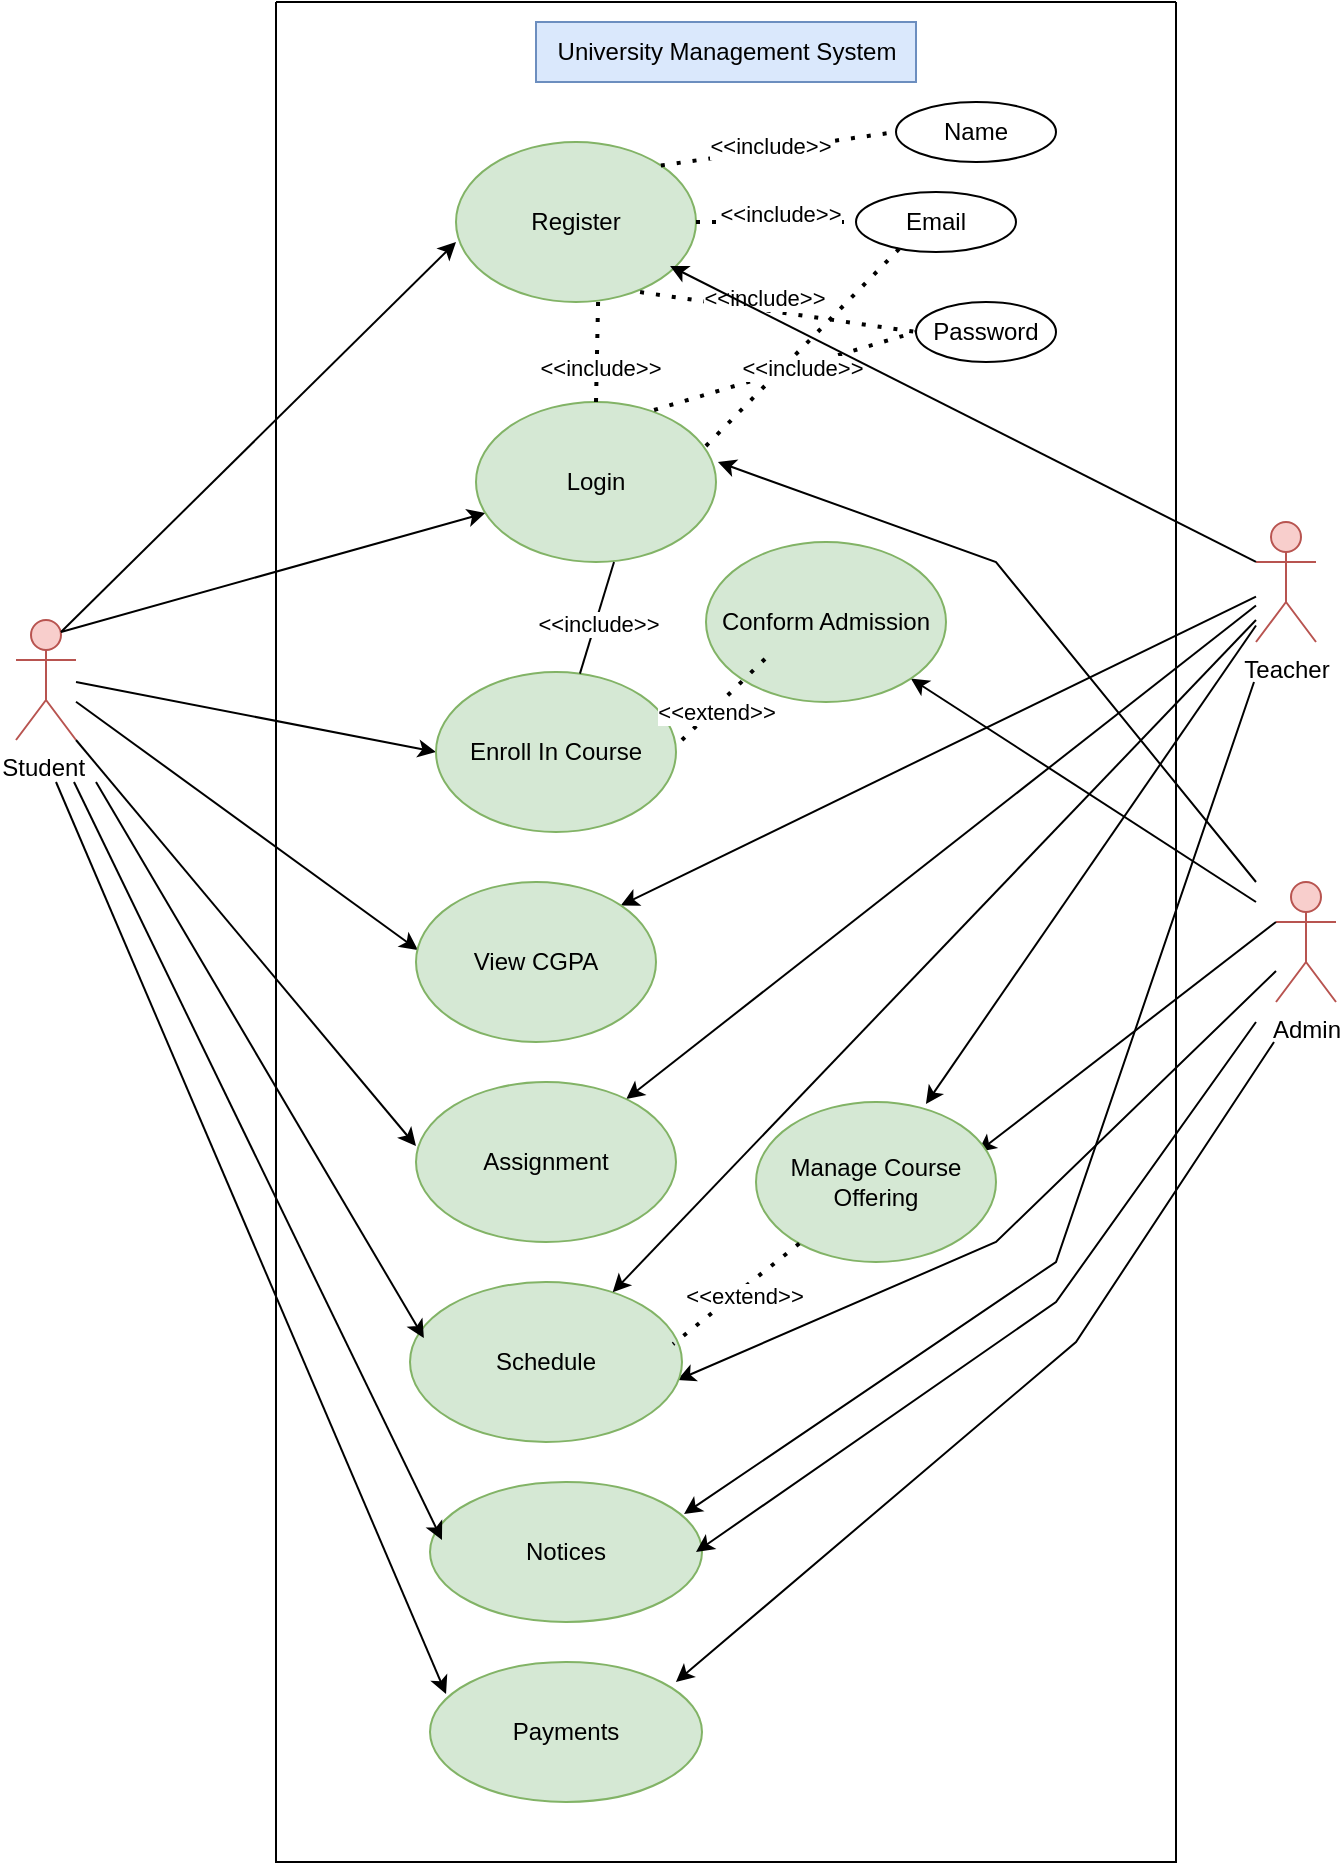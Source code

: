 <mxfile version="28.2.5">
  <diagram name="Page-1" id="WkmCF3qHeG0CS-kY77sy">
    <mxGraphModel dx="1418" dy="756" grid="1" gridSize="10" guides="1" tooltips="1" connect="1" arrows="1" fold="1" page="1" pageScale="1" pageWidth="850" pageHeight="1100" math="0" shadow="0">
      <root>
        <mxCell id="0" />
        <mxCell id="1" parent="0" />
        <mxCell id="OdarBgm-0r-HXXa6CosQ-1" value="Student&amp;nbsp;" style="shape=umlActor;verticalLabelPosition=bottom;verticalAlign=top;html=1;outlineConnect=0;fillColor=#f8cecc;strokeColor=#b85450;" parent="1" vertex="1">
          <mxGeometry x="80" y="439" width="30" height="60" as="geometry" />
        </mxCell>
        <mxCell id="OdarBgm-0r-HXXa6CosQ-12" value="Teacher" style="shape=umlActor;verticalLabelPosition=bottom;verticalAlign=top;html=1;outlineConnect=0;fillColor=#f8cecc;strokeColor=#b85450;" parent="1" vertex="1">
          <mxGeometry x="700" y="390" width="30" height="60" as="geometry" />
        </mxCell>
        <mxCell id="OdarBgm-0r-HXXa6CosQ-13" value="Admin" style="shape=umlActor;verticalLabelPosition=bottom;verticalAlign=top;html=1;outlineConnect=0;fillColor=#f8cecc;strokeColor=#b85450;" parent="1" vertex="1">
          <mxGeometry x="710" y="570" width="30" height="60" as="geometry" />
        </mxCell>
        <mxCell id="OdarBgm-0r-HXXa6CosQ-15" value="" style="endArrow=classic;html=1;rounded=0;entryX=0;entryY=0.625;entryDx=0;entryDy=0;entryPerimeter=0;exitX=0.75;exitY=0.1;exitDx=0;exitDy=0;exitPerimeter=0;" parent="1" source="OdarBgm-0r-HXXa6CosQ-1" target="OdarBgm-0r-HXXa6CosQ-7" edge="1">
          <mxGeometry width="50" height="50" relative="1" as="geometry">
            <mxPoint x="100" y="429" as="sourcePoint" />
            <mxPoint x="150" y="379" as="targetPoint" />
          </mxGeometry>
        </mxCell>
        <mxCell id="OdarBgm-0r-HXXa6CosQ-16" value="" style="endArrow=classic;html=1;rounded=0;exitX=0.75;exitY=0.1;exitDx=0;exitDy=0;exitPerimeter=0;" parent="1" source="OdarBgm-0r-HXXa6CosQ-1" target="OdarBgm-0r-HXXa6CosQ-8" edge="1">
          <mxGeometry width="50" height="50" relative="1" as="geometry">
            <mxPoint x="90" y="440" as="sourcePoint" />
            <mxPoint x="140" y="390" as="targetPoint" />
          </mxGeometry>
        </mxCell>
        <mxCell id="OdarBgm-0r-HXXa6CosQ-17" value="" style="endArrow=classic;html=1;rounded=0;entryX=0;entryY=0.5;entryDx=0;entryDy=0;" parent="1" target="OdarBgm-0r-HXXa6CosQ-9" edge="1">
          <mxGeometry width="50" height="50" relative="1" as="geometry">
            <mxPoint x="110" y="470" as="sourcePoint" />
            <mxPoint x="160" y="400" as="targetPoint" />
          </mxGeometry>
        </mxCell>
        <mxCell id="OdarBgm-0r-HXXa6CosQ-20" value="" style="endArrow=classic;html=1;rounded=0;entryX=1;entryY=1;entryDx=0;entryDy=0;" parent="1" target="OdarBgm-0r-HXXa6CosQ-14" edge="1">
          <mxGeometry width="50" height="50" relative="1" as="geometry">
            <mxPoint x="700" y="580" as="sourcePoint" />
            <mxPoint x="450" y="520" as="targetPoint" />
          </mxGeometry>
        </mxCell>
        <mxCell id="OdarBgm-0r-HXXa6CosQ-21" value="" style="endArrow=classic;html=1;rounded=0;entryX=0.008;entryY=0.425;entryDx=0;entryDy=0;entryPerimeter=0;" parent="1" source="OdarBgm-0r-HXXa6CosQ-1" target="OdarBgm-0r-HXXa6CosQ-10" edge="1">
          <mxGeometry width="50" height="50" relative="1" as="geometry">
            <mxPoint x="130" y="520" as="sourcePoint" />
            <mxPoint x="180" y="470" as="targetPoint" />
          </mxGeometry>
        </mxCell>
        <mxCell id="OdarBgm-0r-HXXa6CosQ-23" value="" style="endArrow=classic;html=1;rounded=0;exitX=0;exitY=0.333;exitDx=0;exitDy=0;exitPerimeter=0;entryX=0.925;entryY=0.313;entryDx=0;entryDy=0;entryPerimeter=0;" parent="1" source="OdarBgm-0r-HXXa6CosQ-13" target="OdarBgm-0r-HXXa6CosQ-19" edge="1">
          <mxGeometry width="50" height="50" relative="1" as="geometry">
            <mxPoint x="620" y="630" as="sourcePoint" />
            <mxPoint x="670" y="580" as="targetPoint" />
          </mxGeometry>
        </mxCell>
        <mxCell id="OdarBgm-0r-HXXa6CosQ-24" value="" style="endArrow=classic;html=1;rounded=0;" parent="1" source="OdarBgm-0r-HXXa6CosQ-12" target="OdarBgm-0r-HXXa6CosQ-18" edge="1">
          <mxGeometry width="50" height="50" relative="1" as="geometry">
            <mxPoint x="630" y="590" as="sourcePoint" />
            <mxPoint x="680" y="540" as="targetPoint" />
          </mxGeometry>
        </mxCell>
        <mxCell id="OdarBgm-0r-HXXa6CosQ-25" value="" style="endArrow=classic;html=1;rounded=0;entryX=1;entryY=0;entryDx=0;entryDy=0;" parent="1" source="OdarBgm-0r-HXXa6CosQ-12" target="OdarBgm-0r-HXXa6CosQ-10" edge="1">
          <mxGeometry width="50" height="50" relative="1" as="geometry">
            <mxPoint x="400" y="570" as="sourcePoint" />
            <mxPoint x="450" y="520" as="targetPoint" />
          </mxGeometry>
        </mxCell>
        <mxCell id="OdarBgm-0r-HXXa6CosQ-26" value="" style="endArrow=classic;html=1;rounded=0;entryX=0.708;entryY=0.013;entryDx=0;entryDy=0;entryPerimeter=0;" parent="1" source="OdarBgm-0r-HXXa6CosQ-12" target="OdarBgm-0r-HXXa6CosQ-19" edge="1">
          <mxGeometry width="50" height="50" relative="1" as="geometry">
            <mxPoint x="400" y="570" as="sourcePoint" />
            <mxPoint x="450" y="520" as="targetPoint" />
          </mxGeometry>
        </mxCell>
        <mxCell id="OdarBgm-0r-HXXa6CosQ-34" value="" style="endArrow=classic;html=1;rounded=0;entryX=0.983;entryY=0.613;entryDx=0;entryDy=0;entryPerimeter=0;" parent="1" source="OdarBgm-0r-HXXa6CosQ-13" target="OdarBgm-0r-HXXa6CosQ-11" edge="1">
          <mxGeometry width="50" height="50" relative="1" as="geometry">
            <mxPoint x="400" y="560" as="sourcePoint" />
            <mxPoint x="450" y="510" as="targetPoint" />
            <Array as="points">
              <mxPoint x="570" y="750" />
            </Array>
          </mxGeometry>
        </mxCell>
        <mxCell id="MxYzHB212wpD6Os3Jw8_-1" value="" style="swimlane;startSize=0;" parent="1" vertex="1">
          <mxGeometry x="210" y="130" width="450" height="930" as="geometry" />
        </mxCell>
        <mxCell id="MxYzHB212wpD6Os3Jw8_-2" value="University Management System" style="text;html=1;align=center;verticalAlign=middle;resizable=0;points=[];autosize=1;strokeColor=#6c8ebf;fillColor=#dae8fc;" parent="MxYzHB212wpD6Os3Jw8_-1" vertex="1">
          <mxGeometry x="130" y="10" width="190" height="30" as="geometry" />
        </mxCell>
        <mxCell id="c8-u5L4ce5IkERcCqqYu-1" value="Name" style="ellipse;whiteSpace=wrap;html=1;" parent="MxYzHB212wpD6Os3Jw8_-1" vertex="1">
          <mxGeometry x="310" y="50" width="80" height="30" as="geometry" />
        </mxCell>
        <mxCell id="OdarBgm-0r-HXXa6CosQ-18" value="Assignment" style="ellipse;whiteSpace=wrap;html=1;fillColor=#d5e8d4;strokeColor=#82b366;" parent="MxYzHB212wpD6Os3Jw8_-1" vertex="1">
          <mxGeometry x="70" y="540" width="130" height="80" as="geometry" />
        </mxCell>
        <mxCell id="OdarBgm-0r-HXXa6CosQ-11" value="Schedule" style="ellipse;whiteSpace=wrap;html=1;fillColor=#d5e8d4;strokeColor=#82b366;" parent="MxYzHB212wpD6Os3Jw8_-1" vertex="1">
          <mxGeometry x="67" y="640" width="136" height="80" as="geometry" />
        </mxCell>
        <mxCell id="OdarBgm-0r-HXXa6CosQ-19" value="Manage Course Offering" style="ellipse;whiteSpace=wrap;html=1;fillColor=#d5e8d4;strokeColor=#82b366;" parent="MxYzHB212wpD6Os3Jw8_-1" vertex="1">
          <mxGeometry x="240" y="550" width="120" height="80" as="geometry" />
        </mxCell>
        <mxCell id="OdarBgm-0r-HXXa6CosQ-22" value="" style="endArrow=none;dashed=1;html=1;dashPattern=1 3;strokeWidth=2;rounded=0;entryX=0.967;entryY=0.388;entryDx=0;entryDy=0;entryPerimeter=0;" parent="MxYzHB212wpD6Os3Jw8_-1" source="OdarBgm-0r-HXXa6CosQ-19" target="OdarBgm-0r-HXXa6CosQ-11" edge="1">
          <mxGeometry width="50" height="50" relative="1" as="geometry">
            <mxPoint x="300" y="550" as="sourcePoint" />
            <mxPoint x="101" y="699" as="targetPoint" />
            <Array as="points" />
          </mxGeometry>
        </mxCell>
        <mxCell id="OdarBgm-0r-HXXa6CosQ-29" value="&amp;lt;&amp;lt;extend&amp;gt;&amp;gt;" style="edgeLabel;html=1;align=center;verticalAlign=middle;resizable=0;points=[];" parent="OdarBgm-0r-HXXa6CosQ-22" vertex="1" connectable="0">
          <mxGeometry x="-0.049" y="3" relative="1" as="geometry">
            <mxPoint as="offset" />
          </mxGeometry>
        </mxCell>
        <mxCell id="OdarBgm-0r-HXXa6CosQ-10" value="View CGPA" style="ellipse;whiteSpace=wrap;html=1;fillColor=#d5e8d4;strokeColor=#82b366;" parent="MxYzHB212wpD6Os3Jw8_-1" vertex="1">
          <mxGeometry x="70" y="440" width="120" height="80" as="geometry" />
        </mxCell>
        <mxCell id="OdarBgm-0r-HXXa6CosQ-9" value="Enroll In Course" style="ellipse;whiteSpace=wrap;html=1;fillColor=#d5e8d4;strokeColor=#82b366;" parent="MxYzHB212wpD6Os3Jw8_-1" vertex="1">
          <mxGeometry x="80" y="335" width="120" height="80" as="geometry" />
        </mxCell>
        <mxCell id="OdarBgm-0r-HXXa6CosQ-14" value="Conform Admission" style="ellipse;whiteSpace=wrap;html=1;fillColor=#d5e8d4;strokeColor=#82b366;" parent="MxYzHB212wpD6Os3Jw8_-1" vertex="1">
          <mxGeometry x="215" y="270" width="120" height="80" as="geometry" />
        </mxCell>
        <mxCell id="OdarBgm-0r-HXXa6CosQ-8" value="Login" style="ellipse;whiteSpace=wrap;html=1;fillColor=#d5e8d4;strokeColor=#82b366;" parent="MxYzHB212wpD6Os3Jw8_-1" vertex="1">
          <mxGeometry x="100" y="200" width="120" height="80" as="geometry" />
        </mxCell>
        <mxCell id="OdarBgm-0r-HXXa6CosQ-30" value="" style="endArrow=none;html=1;rounded=0;entryX=0.575;entryY=1;entryDx=0;entryDy=0;entryPerimeter=0;" parent="MxYzHB212wpD6Os3Jw8_-1" source="OdarBgm-0r-HXXa6CosQ-9" target="OdarBgm-0r-HXXa6CosQ-8" edge="1">
          <mxGeometry width="50" height="50" relative="1" as="geometry">
            <mxPoint x="200" y="430" as="sourcePoint" />
            <mxPoint x="250" y="380" as="targetPoint" />
          </mxGeometry>
        </mxCell>
        <mxCell id="OdarBgm-0r-HXXa6CosQ-31" value="&amp;lt;&amp;lt;include&amp;gt;&amp;gt;" style="edgeLabel;html=1;align=center;verticalAlign=middle;resizable=0;points=[];" parent="OdarBgm-0r-HXXa6CosQ-30" vertex="1" connectable="0">
          <mxGeometry x="-0.113" y="-1" relative="1" as="geometry">
            <mxPoint as="offset" />
          </mxGeometry>
        </mxCell>
        <mxCell id="OdarBgm-0r-HXXa6CosQ-7" value="Register" style="ellipse;whiteSpace=wrap;html=1;fillColor=#d5e8d4;strokeColor=#82b366;" parent="MxYzHB212wpD6Os3Jw8_-1" vertex="1">
          <mxGeometry x="90" y="70" width="120" height="80" as="geometry" />
        </mxCell>
        <mxCell id="OdarBgm-0r-HXXa6CosQ-32" value="" style="endArrow=none;dashed=1;html=1;dashPattern=1 3;strokeWidth=2;rounded=0;entryX=0.592;entryY=1;entryDx=0;entryDy=0;exitX=0.5;exitY=0;exitDx=0;exitDy=0;entryPerimeter=0;" parent="MxYzHB212wpD6Os3Jw8_-1" source="OdarBgm-0r-HXXa6CosQ-8" target="OdarBgm-0r-HXXa6CosQ-7" edge="1">
          <mxGeometry width="50" height="50" relative="1" as="geometry">
            <mxPoint x="200" y="430" as="sourcePoint" />
            <mxPoint x="250" y="380" as="targetPoint" />
          </mxGeometry>
        </mxCell>
        <mxCell id="OdarBgm-0r-HXXa6CosQ-33" value="&amp;lt;&amp;lt;include&amp;gt;&amp;gt;" style="edgeLabel;html=1;align=center;verticalAlign=middle;resizable=0;points=[];" parent="OdarBgm-0r-HXXa6CosQ-32" vertex="1" connectable="0">
          <mxGeometry x="-0.291" y="-1" relative="1" as="geometry">
            <mxPoint as="offset" />
          </mxGeometry>
        </mxCell>
        <mxCell id="c8-u5L4ce5IkERcCqqYu-6" value="Email" style="ellipse;whiteSpace=wrap;html=1;" parent="MxYzHB212wpD6Os3Jw8_-1" vertex="1">
          <mxGeometry x="290" y="95" width="80" height="30" as="geometry" />
        </mxCell>
        <mxCell id="c8-u5L4ce5IkERcCqqYu-8" value="Password" style="ellipse;whiteSpace=wrap;html=1;" parent="MxYzHB212wpD6Os3Jw8_-1" vertex="1">
          <mxGeometry x="320" y="150" width="70" height="30" as="geometry" />
        </mxCell>
        <mxCell id="c8-u5L4ce5IkERcCqqYu-10" value="" style="endArrow=none;dashed=1;html=1;dashPattern=1 3;strokeWidth=2;rounded=0;entryX=0;entryY=0.5;entryDx=0;entryDy=0;exitX=1;exitY=0;exitDx=0;exitDy=0;" parent="MxYzHB212wpD6Os3Jw8_-1" source="OdarBgm-0r-HXXa6CosQ-7" target="c8-u5L4ce5IkERcCqqYu-1" edge="1">
          <mxGeometry width="50" height="50" relative="1" as="geometry">
            <mxPoint x="220" y="150" as="sourcePoint" />
            <mxPoint x="221" y="100" as="targetPoint" />
          </mxGeometry>
        </mxCell>
        <mxCell id="c8-u5L4ce5IkERcCqqYu-11" value="&amp;lt;&amp;lt;include&amp;gt;&amp;gt;" style="edgeLabel;html=1;align=center;verticalAlign=middle;resizable=0;points=[];" parent="c8-u5L4ce5IkERcCqqYu-10" vertex="1" connectable="0">
          <mxGeometry x="-0.291" y="-1" relative="1" as="geometry">
            <mxPoint x="13" y="-5" as="offset" />
          </mxGeometry>
        </mxCell>
        <mxCell id="c8-u5L4ce5IkERcCqqYu-13" value="" style="endArrow=none;dashed=1;html=1;dashPattern=1 3;strokeWidth=2;rounded=0;entryX=0;entryY=0.5;entryDx=0;entryDy=0;exitX=1;exitY=0.5;exitDx=0;exitDy=0;exitPerimeter=0;" parent="MxYzHB212wpD6Os3Jw8_-1" source="OdarBgm-0r-HXXa6CosQ-7" target="c8-u5L4ce5IkERcCqqYu-6" edge="1">
          <mxGeometry width="50" height="50" relative="1" as="geometry">
            <mxPoint x="167" y="132" as="sourcePoint" />
            <mxPoint x="265" y="125" as="targetPoint" />
          </mxGeometry>
        </mxCell>
        <mxCell id="c8-u5L4ce5IkERcCqqYu-14" value="&amp;lt;&amp;lt;include&amp;gt;&amp;gt;" style="edgeLabel;html=1;align=center;verticalAlign=middle;resizable=0;points=[];" parent="c8-u5L4ce5IkERcCqqYu-13" vertex="1" connectable="0">
          <mxGeometry x="-0.291" y="-1" relative="1" as="geometry">
            <mxPoint x="13" y="-5" as="offset" />
          </mxGeometry>
        </mxCell>
        <mxCell id="c8-u5L4ce5IkERcCqqYu-18" value="" style="endArrow=none;dashed=1;html=1;dashPattern=1 3;strokeWidth=2;rounded=0;entryX=0;entryY=0.5;entryDx=0;entryDy=0;exitX=0.767;exitY=0.938;exitDx=0;exitDy=0;exitPerimeter=0;" parent="MxYzHB212wpD6Os3Jw8_-1" source="OdarBgm-0r-HXXa6CosQ-7" target="c8-u5L4ce5IkERcCqqYu-8" edge="1">
          <mxGeometry width="50" height="50" relative="1" as="geometry">
            <mxPoint x="240" y="220" as="sourcePoint" />
            <mxPoint x="310" y="220" as="targetPoint" />
          </mxGeometry>
        </mxCell>
        <mxCell id="c8-u5L4ce5IkERcCqqYu-19" value="&amp;lt;&amp;lt;include&amp;gt;&amp;gt;" style="edgeLabel;html=1;align=center;verticalAlign=middle;resizable=0;points=[];" parent="c8-u5L4ce5IkERcCqqYu-18" vertex="1" connectable="0">
          <mxGeometry x="-0.291" y="-1" relative="1" as="geometry">
            <mxPoint x="13" y="-5" as="offset" />
          </mxGeometry>
        </mxCell>
        <mxCell id="c8-u5L4ce5IkERcCqqYu-23" value="" style="endArrow=none;dashed=1;html=1;dashPattern=1 3;strokeWidth=2;rounded=0;entryX=0;entryY=0.5;entryDx=0;entryDy=0;exitX=0.742;exitY=0.05;exitDx=0;exitDy=0;exitPerimeter=0;" parent="MxYzHB212wpD6Os3Jw8_-1" source="OdarBgm-0r-HXXa6CosQ-8" target="c8-u5L4ce5IkERcCqqYu-8" edge="1">
          <mxGeometry width="50" height="50" relative="1" as="geometry">
            <mxPoint x="210" y="200" as="sourcePoint" />
            <mxPoint x="280" y="200" as="targetPoint" />
          </mxGeometry>
        </mxCell>
        <mxCell id="c8-u5L4ce5IkERcCqqYu-25" value="" style="endArrow=none;dashed=1;html=1;dashPattern=1 3;strokeWidth=2;rounded=0;entryX=0.275;entryY=0.933;entryDx=0;entryDy=0;exitX=0.958;exitY=0.275;exitDx=0;exitDy=0;exitPerimeter=0;entryPerimeter=0;" parent="MxYzHB212wpD6Os3Jw8_-1" source="OdarBgm-0r-HXXa6CosQ-8" target="c8-u5L4ce5IkERcCqqYu-6" edge="1">
          <mxGeometry width="50" height="50" relative="1" as="geometry">
            <mxPoint x="220" y="210" as="sourcePoint" />
            <mxPoint x="300" y="226.99" as="targetPoint" />
          </mxGeometry>
        </mxCell>
        <mxCell id="c8-u5L4ce5IkERcCqqYu-26" value="&amp;lt;&amp;lt;include&amp;gt;&amp;gt;" style="edgeLabel;html=1;align=center;verticalAlign=middle;resizable=0;points=[];" parent="c8-u5L4ce5IkERcCqqYu-25" vertex="1" connectable="0">
          <mxGeometry x="-0.291" y="-1" relative="1" as="geometry">
            <mxPoint x="13" y="-5" as="offset" />
          </mxGeometry>
        </mxCell>
        <mxCell id="A6T2rX2QcbGxJiDte5bN-5" value="" style="endArrow=none;dashed=1;html=1;dashPattern=1 3;strokeWidth=2;rounded=0;entryX=0.2;entryY=0.963;entryDx=0;entryDy=0;exitX=0.958;exitY=0.688;exitDx=0;exitDy=0;entryPerimeter=0;exitPerimeter=0;" parent="MxYzHB212wpD6Os3Jw8_-1" edge="1">
          <mxGeometry width="50" height="50" relative="1" as="geometry">
            <mxPoint x="202.98" y="369.0" as="sourcePoint" />
            <mxPoint x="247.02" y="326.0" as="targetPoint" />
          </mxGeometry>
        </mxCell>
        <mxCell id="A6T2rX2QcbGxJiDte5bN-6" value="&amp;lt;&amp;lt;extend&amp;gt;&amp;gt;" style="edgeLabel;html=1;align=center;verticalAlign=middle;resizable=0;points=[];" parent="A6T2rX2QcbGxJiDte5bN-5" vertex="1" connectable="0">
          <mxGeometry x="-0.291" y="-1" relative="1" as="geometry">
            <mxPoint as="offset" />
          </mxGeometry>
        </mxCell>
        <mxCell id="A6T2rX2QcbGxJiDte5bN-10" value="Notices" style="ellipse;whiteSpace=wrap;html=1;fillColor=#d5e8d4;strokeColor=#82b366;" parent="MxYzHB212wpD6Os3Jw8_-1" vertex="1">
          <mxGeometry x="77" y="740" width="136" height="70" as="geometry" />
        </mxCell>
        <mxCell id="A6T2rX2QcbGxJiDte5bN-11" value="Payments" style="ellipse;whiteSpace=wrap;html=1;fillColor=#d5e8d4;strokeColor=#82b366;" parent="MxYzHB212wpD6Os3Jw8_-1" vertex="1">
          <mxGeometry x="77" y="830" width="136" height="70" as="geometry" />
        </mxCell>
        <mxCell id="A6T2rX2QcbGxJiDte5bN-17" value="" style="endArrow=classic;html=1;rounded=0;entryX=0.925;entryY=0.313;entryDx=0;entryDy=0;entryPerimeter=0;" parent="MxYzHB212wpD6Os3Jw8_-1" edge="1">
          <mxGeometry width="50" height="50" relative="1" as="geometry">
            <mxPoint x="490" y="510" as="sourcePoint" />
            <mxPoint x="210" y="775" as="targetPoint" />
            <Array as="points">
              <mxPoint x="390" y="650" />
            </Array>
          </mxGeometry>
        </mxCell>
        <mxCell id="A6T2rX2QcbGxJiDte5bN-14" value="" style="endArrow=classic;html=1;rounded=0;exitX=0;exitY=0.333;exitDx=0;exitDy=0;exitPerimeter=0;entryX=0.934;entryY=0.229;entryDx=0;entryDy=0;entryPerimeter=0;" parent="MxYzHB212wpD6Os3Jw8_-1" target="A6T2rX2QcbGxJiDte5bN-10" edge="1">
          <mxGeometry width="50" height="50" relative="1" as="geometry">
            <mxPoint x="489" y="340" as="sourcePoint" />
            <mxPoint x="350" y="465" as="targetPoint" />
            <Array as="points">
              <mxPoint x="390" y="630" />
            </Array>
          </mxGeometry>
        </mxCell>
        <mxCell id="A6T2rX2QcbGxJiDte5bN-13" value="" style="endArrow=classic;html=1;rounded=0;exitX=0;exitY=0.333;exitDx=0;exitDy=0;exitPerimeter=0;entryX=0.904;entryY=0.143;entryDx=0;entryDy=0;entryPerimeter=0;" parent="MxYzHB212wpD6Os3Jw8_-1" target="A6T2rX2QcbGxJiDte5bN-11" edge="1">
          <mxGeometry width="50" height="50" relative="1" as="geometry">
            <mxPoint x="499" y="520" as="sourcePoint" />
            <mxPoint x="360" y="645" as="targetPoint" />
            <Array as="points">
              <mxPoint x="400" y="670" />
            </Array>
          </mxGeometry>
        </mxCell>
        <mxCell id="A6T2rX2QcbGxJiDte5bN-2" value="" style="endArrow=classic;html=1;rounded=0;entryX=0.892;entryY=0.775;entryDx=0;entryDy=0;entryPerimeter=0;exitX=0;exitY=0.333;exitDx=0;exitDy=0;exitPerimeter=0;" parent="1" source="OdarBgm-0r-HXXa6CosQ-12" target="OdarBgm-0r-HXXa6CosQ-7" edge="1">
          <mxGeometry width="50" height="50" relative="1" as="geometry">
            <mxPoint x="678" y="480" as="sourcePoint" />
            <mxPoint x="380" y="568" as="targetPoint" />
          </mxGeometry>
        </mxCell>
        <mxCell id="A6T2rX2QcbGxJiDte5bN-3" value="" style="endArrow=classic;html=1;rounded=0;entryX=1.008;entryY=0.375;entryDx=0;entryDy=0;entryPerimeter=0;" parent="1" target="OdarBgm-0r-HXXa6CosQ-8" edge="1">
          <mxGeometry width="50" height="50" relative="1" as="geometry">
            <mxPoint x="700" y="570" as="sourcePoint" />
            <mxPoint x="400" y="654" as="targetPoint" />
            <Array as="points">
              <mxPoint x="570" y="410" />
            </Array>
          </mxGeometry>
        </mxCell>
        <mxCell id="A6T2rX2QcbGxJiDte5bN-8" value="" style="endArrow=classic;html=1;rounded=0;entryX=0;entryY=0.4;entryDx=0;entryDy=0;entryPerimeter=0;" parent="1" target="OdarBgm-0r-HXXa6CosQ-18" edge="1">
          <mxGeometry width="50" height="50" relative="1" as="geometry">
            <mxPoint x="110" y="499" as="sourcePoint" />
            <mxPoint x="281" y="623" as="targetPoint" />
          </mxGeometry>
        </mxCell>
        <mxCell id="A6T2rX2QcbGxJiDte5bN-15" value="" style="endArrow=classic;html=1;rounded=0;exitX=0;exitY=0.333;exitDx=0;exitDy=0;exitPerimeter=0;" parent="1" target="OdarBgm-0r-HXXa6CosQ-11" edge="1">
          <mxGeometry width="50" height="50" relative="1" as="geometry">
            <mxPoint x="700" y="439" as="sourcePoint" />
            <mxPoint x="561" y="564" as="targetPoint" />
          </mxGeometry>
        </mxCell>
        <mxCell id="A6T2rX2QcbGxJiDte5bN-16" value="" style="endArrow=classic;html=1;rounded=0;exitX=0;exitY=0.333;exitDx=0;exitDy=0;exitPerimeter=0;entryX=0.044;entryY=0.414;entryDx=0;entryDy=0;entryPerimeter=0;" parent="1" target="A6T2rX2QcbGxJiDte5bN-10" edge="1">
          <mxGeometry width="50" height="50" relative="1" as="geometry">
            <mxPoint x="109" y="520" as="sourcePoint" />
            <mxPoint x="-30" y="645" as="targetPoint" />
          </mxGeometry>
        </mxCell>
        <mxCell id="A6T2rX2QcbGxJiDte5bN-18" value="" style="endArrow=classic;html=1;rounded=0;exitX=0;exitY=0.333;exitDx=0;exitDy=0;exitPerimeter=0;entryX=0.059;entryY=0.229;entryDx=0;entryDy=0;entryPerimeter=0;" parent="1" target="A6T2rX2QcbGxJiDte5bN-11" edge="1">
          <mxGeometry width="50" height="50" relative="1" as="geometry">
            <mxPoint x="100" y="520" as="sourcePoint" />
            <mxPoint x="284" y="899" as="targetPoint" />
          </mxGeometry>
        </mxCell>
        <mxCell id="A6T2rX2QcbGxJiDte5bN-19" value="" style="endArrow=classic;html=1;rounded=0;exitX=0;exitY=0.333;exitDx=0;exitDy=0;exitPerimeter=0;entryX=0.051;entryY=0.35;entryDx=0;entryDy=0;entryPerimeter=0;" parent="1" target="OdarBgm-0r-HXXa6CosQ-11" edge="1">
          <mxGeometry width="50" height="50" relative="1" as="geometry">
            <mxPoint x="120" y="520" as="sourcePoint" />
            <mxPoint x="304" y="899" as="targetPoint" />
          </mxGeometry>
        </mxCell>
      </root>
    </mxGraphModel>
  </diagram>
</mxfile>
